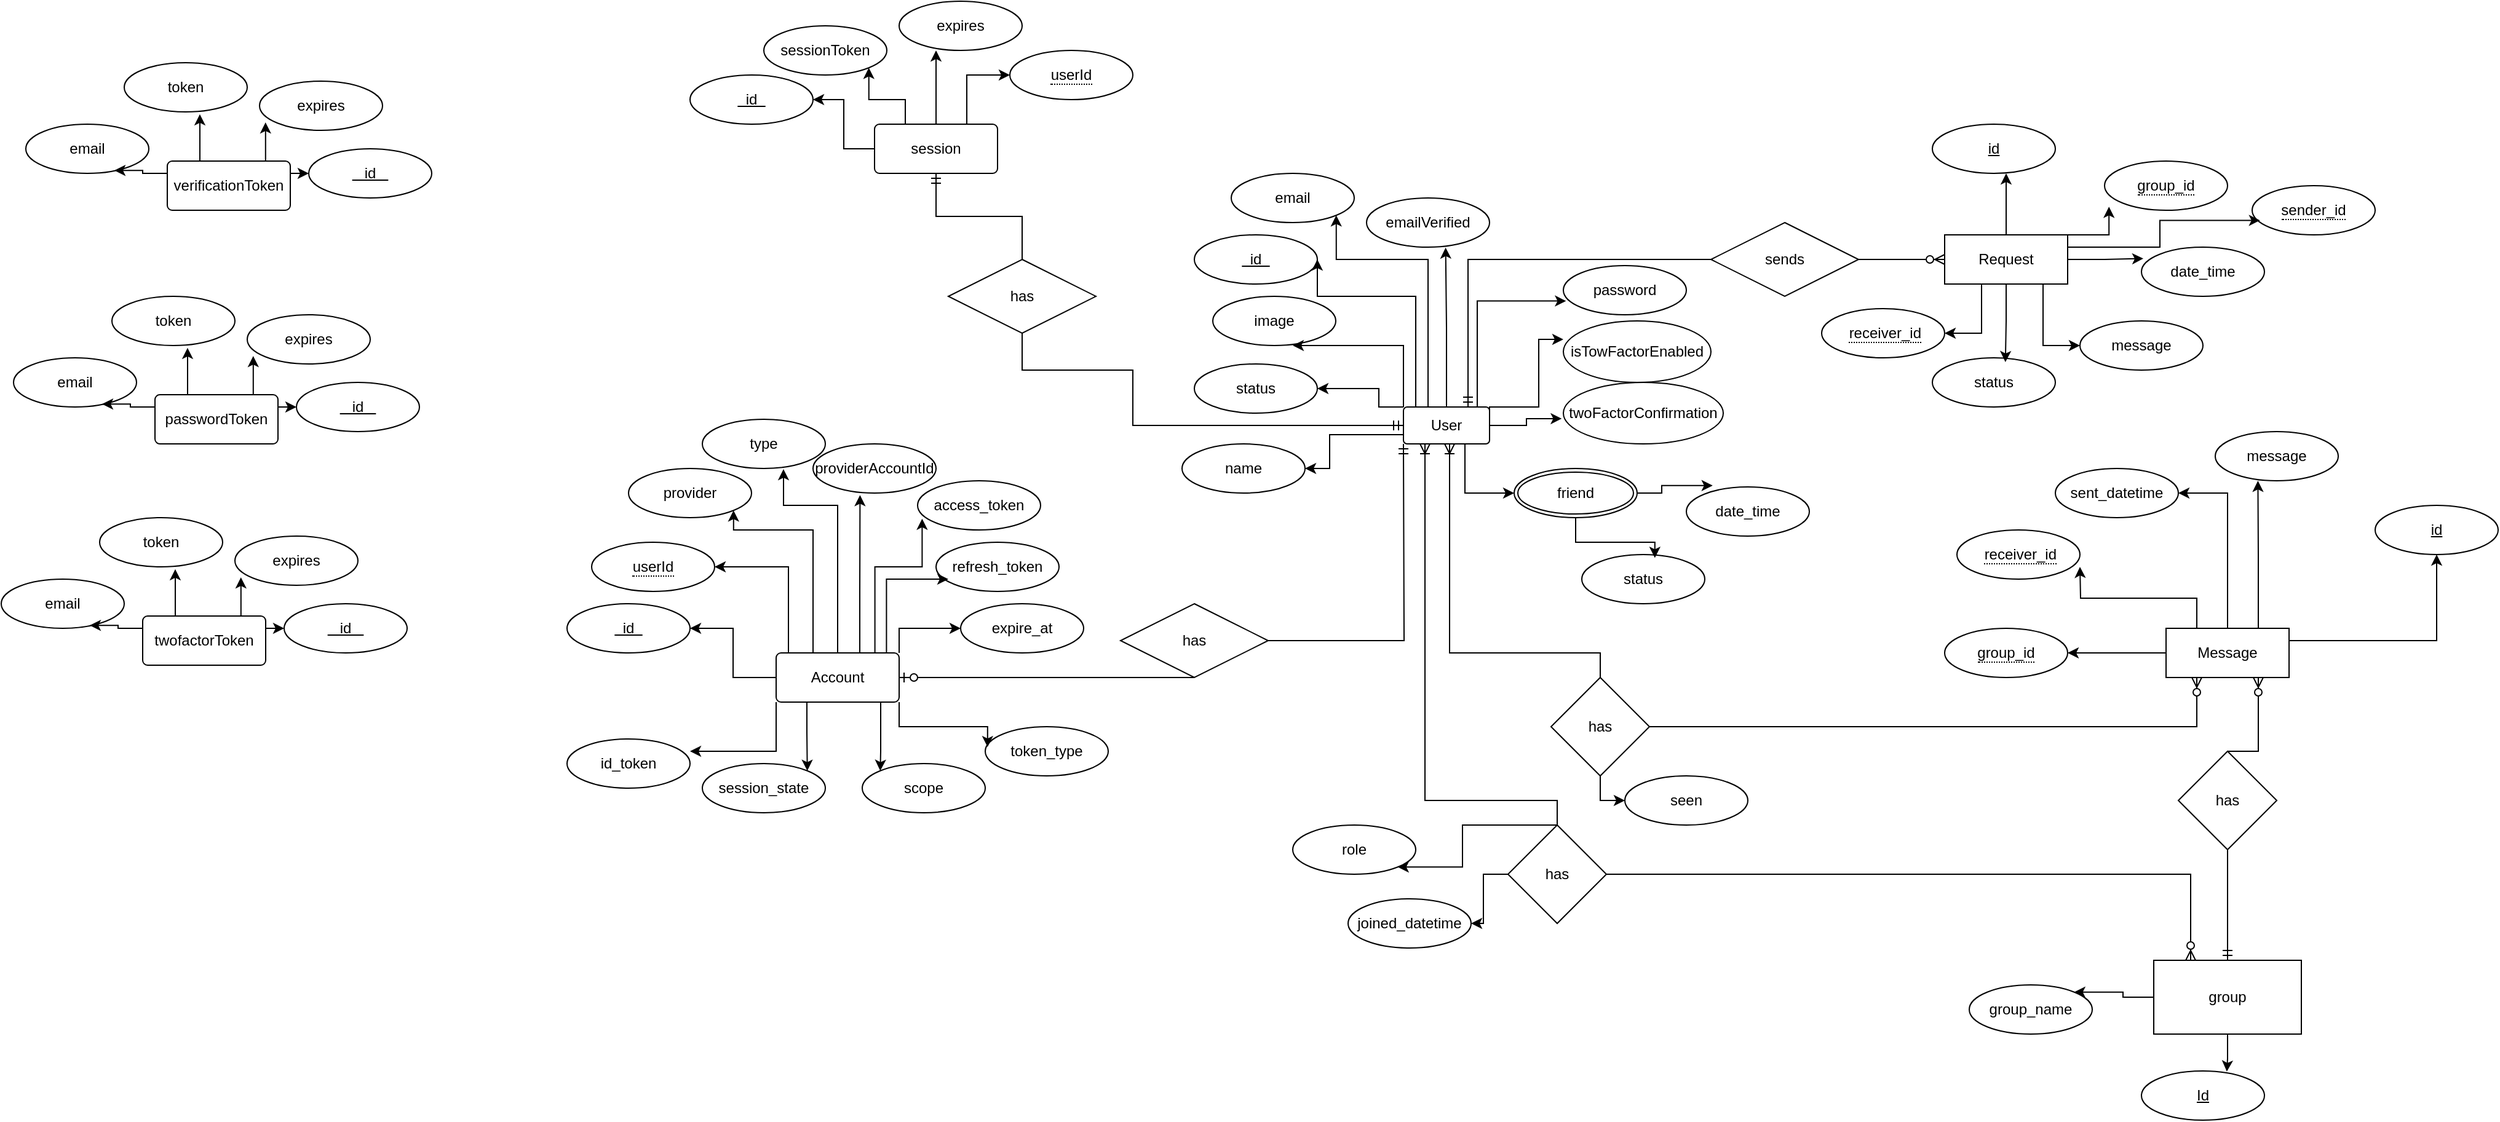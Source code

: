 <mxfile version="24.2.5" type="github">
  <diagram id="R2lEEEUBdFMjLlhIrx00" name="Page-1">
    <mxGraphModel dx="2440" dy="1751" grid="1" gridSize="10" guides="1" tooltips="1" connect="1" arrows="1" fold="1" page="1" pageScale="1" pageWidth="850" pageHeight="1100" math="0" shadow="0" extFonts="Permanent Marker^https://fonts.googleapis.com/css?family=Permanent+Marker">
      <root>
        <mxCell id="0" />
        <mxCell id="1" parent="0" />
        <mxCell id="AA0x2wm6orCLK1CSmLFN-94" value="" style="edgeStyle=orthogonalEdgeStyle;fontSize=12;html=1;endArrow=ERzeroToMany;endFill=1;rounded=0;exitX=1;exitY=0.5;exitDx=0;exitDy=0;entryX=0.25;entryY=1;entryDx=0;entryDy=0;" parent="1" source="AA0x2wm6orCLK1CSmLFN-93" target="AA0x2wm6orCLK1CSmLFN-92" edge="1">
          <mxGeometry relative="1" as="geometry">
            <mxPoint x="1120" y="-40" as="targetPoint" />
            <Array as="points">
              <mxPoint x="570" y="-110" />
              <mxPoint x="1015" y="-110" />
            </Array>
          </mxGeometry>
        </mxCell>
        <mxCell id="AA0x2wm6orCLK1CSmLFN-121" style="edgeStyle=orthogonalEdgeStyle;rounded=0;orthogonalLoop=1;jettySize=auto;html=1;exitX=1;exitY=0.25;exitDx=0;exitDy=0;entryX=0.5;entryY=1;entryDx=0;entryDy=0;" parent="1" source="AA0x2wm6orCLK1CSmLFN-92" target="AA0x2wm6orCLK1CSmLFN-119" edge="1">
          <mxGeometry relative="1" as="geometry">
            <Array as="points">
              <mxPoint x="1210" y="-180" />
            </Array>
            <mxPoint x="1210" y="-240" as="targetPoint" />
          </mxGeometry>
        </mxCell>
        <mxCell id="AA0x2wm6orCLK1CSmLFN-122" style="edgeStyle=orthogonalEdgeStyle;rounded=0;orthogonalLoop=1;jettySize=auto;html=1;entryX=1;entryY=0.5;entryDx=0;entryDy=0;" parent="1" source="AA0x2wm6orCLK1CSmLFN-92" edge="1">
          <mxGeometry relative="1" as="geometry">
            <mxPoint x="910" y="-170" as="targetPoint" />
          </mxGeometry>
        </mxCell>
        <mxCell id="AA0x2wm6orCLK1CSmLFN-123" style="edgeStyle=orthogonalEdgeStyle;rounded=0;orthogonalLoop=1;jettySize=auto;html=1;exitX=0.25;exitY=0;exitDx=0;exitDy=0;entryX=1;entryY=0.5;entryDx=0;entryDy=0;" parent="1" source="AA0x2wm6orCLK1CSmLFN-92" edge="1">
          <mxGeometry relative="1" as="geometry">
            <mxPoint x="920.0" y="-240" as="targetPoint" />
          </mxGeometry>
        </mxCell>
        <mxCell id="AA0x2wm6orCLK1CSmLFN-124" style="edgeStyle=orthogonalEdgeStyle;rounded=0;orthogonalLoop=1;jettySize=auto;html=1;exitX=0.5;exitY=0;exitDx=0;exitDy=0;entryX=1;entryY=0.5;entryDx=0;entryDy=0;" parent="1" source="AA0x2wm6orCLK1CSmLFN-92" target="AA0x2wm6orCLK1CSmLFN-117" edge="1">
          <mxGeometry relative="1" as="geometry" />
        </mxCell>
        <mxCell id="AA0x2wm6orCLK1CSmLFN-92" value="Message" style="whiteSpace=wrap;html=1;align=center;" parent="1" vertex="1">
          <mxGeometry x="990" y="-190" width="100" height="40" as="geometry" />
        </mxCell>
        <mxCell id="AA0x2wm6orCLK1CSmLFN-106" style="edgeStyle=orthogonalEdgeStyle;fontSize=12;html=1;endArrow=ERoneToMany;endFill=1;rounded=0;exitX=0.5;exitY=0;exitDx=0;exitDy=0;entryX=0.75;entryY=1;entryDx=0;entryDy=0;" parent="1" source="AA0x2wm6orCLK1CSmLFN-93" edge="1">
          <mxGeometry relative="1" as="geometry">
            <Array as="points">
              <mxPoint x="530" y="-170" />
              <mxPoint x="408" y="-170" />
            </Array>
            <mxPoint x="407.5" y="-340" as="targetPoint" />
            <mxPoint x="515" y="-150" as="sourcePoint" />
          </mxGeometry>
        </mxCell>
        <mxCell id="LP-Pebrs3FujqYD0VnWq-5" style="edgeStyle=orthogonalEdgeStyle;rounded=0;orthogonalLoop=1;jettySize=auto;html=1;entryX=0;entryY=0.5;entryDx=0;entryDy=0;" parent="1" source="AA0x2wm6orCLK1CSmLFN-93" target="LP-Pebrs3FujqYD0VnWq-4" edge="1">
          <mxGeometry relative="1" as="geometry" />
        </mxCell>
        <mxCell id="AA0x2wm6orCLK1CSmLFN-93" value="has" style="rhombus;whiteSpace=wrap;html=1;" parent="1" vertex="1">
          <mxGeometry x="490" y="-150" width="80" height="80" as="geometry" />
        </mxCell>
        <mxCell id="AA0x2wm6orCLK1CSmLFN-97" value="has" style="rhombus;whiteSpace=wrap;html=1;" parent="1" vertex="1">
          <mxGeometry x="1000" y="-90" width="80" height="80" as="geometry" />
        </mxCell>
        <mxCell id="AA0x2wm6orCLK1CSmLFN-146" style="edgeStyle=orthogonalEdgeStyle;rounded=0;orthogonalLoop=1;jettySize=auto;html=1;entryX=1;entryY=0;entryDx=0;entryDy=0;" parent="1" source="AA0x2wm6orCLK1CSmLFN-99" target="AA0x2wm6orCLK1CSmLFN-143" edge="1">
          <mxGeometry relative="1" as="geometry" />
        </mxCell>
        <mxCell id="AA0x2wm6orCLK1CSmLFN-99" value="group" style="whiteSpace=wrap;html=1;" parent="1" vertex="1">
          <mxGeometry x="980" y="80" width="120" height="60" as="geometry" />
        </mxCell>
        <mxCell id="AA0x2wm6orCLK1CSmLFN-117" value="sent_datetime" style="ellipse;whiteSpace=wrap;html=1;align=center;" parent="1" vertex="1">
          <mxGeometry x="900" y="-320" width="100" height="40" as="geometry" />
        </mxCell>
        <mxCell id="AA0x2wm6orCLK1CSmLFN-118" value="message" style="ellipse;whiteSpace=wrap;html=1;align=center;" parent="1" vertex="1">
          <mxGeometry x="1030" y="-350" width="100" height="40" as="geometry" />
        </mxCell>
        <mxCell id="AA0x2wm6orCLK1CSmLFN-119" value="id" style="ellipse;whiteSpace=wrap;html=1;align=center;fontStyle=4;" parent="1" vertex="1">
          <mxGeometry x="1160" y="-290" width="100" height="40" as="geometry" />
        </mxCell>
        <mxCell id="AA0x2wm6orCLK1CSmLFN-125" style="edgeStyle=orthogonalEdgeStyle;rounded=0;orthogonalLoop=1;jettySize=auto;html=1;exitX=0.75;exitY=0;exitDx=0;exitDy=0;entryX=0.347;entryY=1;entryDx=0;entryDy=0;entryPerimeter=0;" parent="1" source="AA0x2wm6orCLK1CSmLFN-92" target="AA0x2wm6orCLK1CSmLFN-118" edge="1">
          <mxGeometry relative="1" as="geometry" />
        </mxCell>
        <mxCell id="AA0x2wm6orCLK1CSmLFN-143" value="group_name" style="ellipse;whiteSpace=wrap;html=1;align=center;" parent="1" vertex="1">
          <mxGeometry x="830" y="100" width="100" height="40" as="geometry" />
        </mxCell>
        <mxCell id="AA0x2wm6orCLK1CSmLFN-144" value="Id" style="ellipse;whiteSpace=wrap;html=1;align=center;fontStyle=4;" parent="1" vertex="1">
          <mxGeometry x="970" y="170" width="100" height="40" as="geometry" />
        </mxCell>
        <mxCell id="AA0x2wm6orCLK1CSmLFN-145" style="edgeStyle=orthogonalEdgeStyle;rounded=0;orthogonalLoop=1;jettySize=auto;html=1;entryX=0.694;entryY=0.011;entryDx=0;entryDy=0;entryPerimeter=0;" parent="1" source="AA0x2wm6orCLK1CSmLFN-99" target="AA0x2wm6orCLK1CSmLFN-144" edge="1">
          <mxGeometry relative="1" as="geometry" />
        </mxCell>
        <mxCell id="Olvo123opY4gGVHHoOmb-1" style="edgeStyle=orthogonalEdgeStyle;rounded=0;orthogonalLoop=1;jettySize=auto;html=1;exitX=1;exitY=0.25;exitDx=0;exitDy=0;entryX=0;entryY=0.5;entryDx=0;entryDy=0;" parent="1" source="Olvo123opY4gGVHHoOmb-2" target="Olvo123opY4gGVHHoOmb-6" edge="1">
          <mxGeometry relative="1" as="geometry" />
        </mxCell>
        <mxCell id="Olvo123opY4gGVHHoOmb-2" value="verificationToken" style="rounded=1;arcSize=10;whiteSpace=wrap;html=1;align=center;" parent="1" vertex="1">
          <mxGeometry x="-635" y="-570" width="100" height="40" as="geometry" />
        </mxCell>
        <mxCell id="Olvo123opY4gGVHHoOmb-3" value="email" style="ellipse;whiteSpace=wrap;html=1;align=center;" parent="1" vertex="1">
          <mxGeometry x="-750" y="-600" width="100" height="40" as="geometry" />
        </mxCell>
        <mxCell id="Olvo123opY4gGVHHoOmb-4" value="token" style="ellipse;whiteSpace=wrap;html=1;align=center;" parent="1" vertex="1">
          <mxGeometry x="-670" y="-650" width="100" height="40" as="geometry" />
        </mxCell>
        <mxCell id="Olvo123opY4gGVHHoOmb-5" value="expires" style="ellipse;whiteSpace=wrap;html=1;align=center;" parent="1" vertex="1">
          <mxGeometry x="-560" y="-635" width="100" height="40" as="geometry" />
        </mxCell>
        <mxCell id="Olvo123opY4gGVHHoOmb-6" value="&amp;nbsp; &amp;nbsp;id&amp;nbsp; &amp;nbsp;" style="ellipse;whiteSpace=wrap;html=1;align=center;fontStyle=4;" parent="1" vertex="1">
          <mxGeometry x="-520" y="-580" width="100" height="40" as="geometry" />
        </mxCell>
        <mxCell id="Olvo123opY4gGVHHoOmb-7" style="edgeStyle=orthogonalEdgeStyle;rounded=0;orthogonalLoop=1;jettySize=auto;html=1;exitX=0;exitY=0.25;exitDx=0;exitDy=0;entryX=0.72;entryY=0.94;entryDx=0;entryDy=0;entryPerimeter=0;" parent="1" source="Olvo123opY4gGVHHoOmb-2" target="Olvo123opY4gGVHHoOmb-3" edge="1">
          <mxGeometry relative="1" as="geometry" />
        </mxCell>
        <mxCell id="Olvo123opY4gGVHHoOmb-8" style="edgeStyle=orthogonalEdgeStyle;rounded=0;orthogonalLoop=1;jettySize=auto;html=1;exitX=0.25;exitY=0;exitDx=0;exitDy=0;entryX=0.615;entryY=1.048;entryDx=0;entryDy=0;entryPerimeter=0;" parent="1" source="Olvo123opY4gGVHHoOmb-2" target="Olvo123opY4gGVHHoOmb-4" edge="1">
          <mxGeometry relative="1" as="geometry" />
        </mxCell>
        <mxCell id="Olvo123opY4gGVHHoOmb-9" style="edgeStyle=orthogonalEdgeStyle;rounded=0;orthogonalLoop=1;jettySize=auto;html=1;exitX=0.75;exitY=0;exitDx=0;exitDy=0;entryX=0.049;entryY=0.839;entryDx=0;entryDy=0;entryPerimeter=0;" parent="1" source="Olvo123opY4gGVHHoOmb-2" target="Olvo123opY4gGVHHoOmb-5" edge="1">
          <mxGeometry relative="1" as="geometry" />
        </mxCell>
        <mxCell id="Olvo123opY4gGVHHoOmb-10" style="edgeStyle=orthogonalEdgeStyle;rounded=0;orthogonalLoop=1;jettySize=auto;html=1;exitX=1;exitY=0.25;exitDx=0;exitDy=0;entryX=0;entryY=0.5;entryDx=0;entryDy=0;" parent="1" source="Olvo123opY4gGVHHoOmb-11" target="Olvo123opY4gGVHHoOmb-15" edge="1">
          <mxGeometry relative="1" as="geometry" />
        </mxCell>
        <mxCell id="Olvo123opY4gGVHHoOmb-11" value="passwordToken" style="rounded=1;arcSize=10;whiteSpace=wrap;html=1;align=center;" parent="1" vertex="1">
          <mxGeometry x="-645" y="-380" width="100" height="40" as="geometry" />
        </mxCell>
        <mxCell id="Olvo123opY4gGVHHoOmb-12" value="email" style="ellipse;whiteSpace=wrap;html=1;align=center;" parent="1" vertex="1">
          <mxGeometry x="-760" y="-410" width="100" height="40" as="geometry" />
        </mxCell>
        <mxCell id="Olvo123opY4gGVHHoOmb-13" value="token" style="ellipse;whiteSpace=wrap;html=1;align=center;" parent="1" vertex="1">
          <mxGeometry x="-680" y="-460" width="100" height="40" as="geometry" />
        </mxCell>
        <mxCell id="Olvo123opY4gGVHHoOmb-14" value="expires" style="ellipse;whiteSpace=wrap;html=1;align=center;" parent="1" vertex="1">
          <mxGeometry x="-570" y="-445" width="100" height="40" as="geometry" />
        </mxCell>
        <mxCell id="Olvo123opY4gGVHHoOmb-15" value="&amp;nbsp; &amp;nbsp;id&amp;nbsp; &amp;nbsp;" style="ellipse;whiteSpace=wrap;html=1;align=center;fontStyle=4;" parent="1" vertex="1">
          <mxGeometry x="-530" y="-390" width="100" height="40" as="geometry" />
        </mxCell>
        <mxCell id="Olvo123opY4gGVHHoOmb-16" style="edgeStyle=orthogonalEdgeStyle;rounded=0;orthogonalLoop=1;jettySize=auto;html=1;exitX=0;exitY=0.25;exitDx=0;exitDy=0;entryX=0.72;entryY=0.94;entryDx=0;entryDy=0;entryPerimeter=0;" parent="1" source="Olvo123opY4gGVHHoOmb-11" target="Olvo123opY4gGVHHoOmb-12" edge="1">
          <mxGeometry relative="1" as="geometry" />
        </mxCell>
        <mxCell id="Olvo123opY4gGVHHoOmb-17" style="edgeStyle=orthogonalEdgeStyle;rounded=0;orthogonalLoop=1;jettySize=auto;html=1;exitX=0.25;exitY=0;exitDx=0;exitDy=0;entryX=0.615;entryY=1.048;entryDx=0;entryDy=0;entryPerimeter=0;" parent="1" source="Olvo123opY4gGVHHoOmb-11" target="Olvo123opY4gGVHHoOmb-13" edge="1">
          <mxGeometry relative="1" as="geometry" />
        </mxCell>
        <mxCell id="Olvo123opY4gGVHHoOmb-18" style="edgeStyle=orthogonalEdgeStyle;rounded=0;orthogonalLoop=1;jettySize=auto;html=1;exitX=0.75;exitY=0;exitDx=0;exitDy=0;entryX=0.049;entryY=0.839;entryDx=0;entryDy=0;entryPerimeter=0;" parent="1" source="Olvo123opY4gGVHHoOmb-11" target="Olvo123opY4gGVHHoOmb-14" edge="1">
          <mxGeometry relative="1" as="geometry" />
        </mxCell>
        <mxCell id="Olvo123opY4gGVHHoOmb-19" style="edgeStyle=orthogonalEdgeStyle;rounded=0;orthogonalLoop=1;jettySize=auto;html=1;exitX=1;exitY=0.25;exitDx=0;exitDy=0;entryX=0;entryY=0.5;entryDx=0;entryDy=0;" parent="1" source="Olvo123opY4gGVHHoOmb-20" target="Olvo123opY4gGVHHoOmb-24" edge="1">
          <mxGeometry relative="1" as="geometry" />
        </mxCell>
        <mxCell id="Olvo123opY4gGVHHoOmb-20" value="twofactorToken" style="rounded=1;arcSize=10;whiteSpace=wrap;html=1;align=center;" parent="1" vertex="1">
          <mxGeometry x="-655" y="-200" width="100" height="40" as="geometry" />
        </mxCell>
        <mxCell id="Olvo123opY4gGVHHoOmb-21" value="email" style="ellipse;whiteSpace=wrap;html=1;align=center;" parent="1" vertex="1">
          <mxGeometry x="-770" y="-230" width="100" height="40" as="geometry" />
        </mxCell>
        <mxCell id="Olvo123opY4gGVHHoOmb-22" value="token" style="ellipse;whiteSpace=wrap;html=1;align=center;" parent="1" vertex="1">
          <mxGeometry x="-690" y="-280" width="100" height="40" as="geometry" />
        </mxCell>
        <mxCell id="Olvo123opY4gGVHHoOmb-23" value="expires" style="ellipse;whiteSpace=wrap;html=1;align=center;" parent="1" vertex="1">
          <mxGeometry x="-580" y="-265" width="100" height="40" as="geometry" />
        </mxCell>
        <mxCell id="Olvo123opY4gGVHHoOmb-24" value="&amp;nbsp; &amp;nbsp;id&amp;nbsp; &amp;nbsp;" style="ellipse;whiteSpace=wrap;html=1;align=center;fontStyle=4;" parent="1" vertex="1">
          <mxGeometry x="-540" y="-210" width="100" height="40" as="geometry" />
        </mxCell>
        <mxCell id="Olvo123opY4gGVHHoOmb-25" style="edgeStyle=orthogonalEdgeStyle;rounded=0;orthogonalLoop=1;jettySize=auto;html=1;exitX=0;exitY=0.25;exitDx=0;exitDy=0;entryX=0.72;entryY=0.94;entryDx=0;entryDy=0;entryPerimeter=0;" parent="1" source="Olvo123opY4gGVHHoOmb-20" target="Olvo123opY4gGVHHoOmb-21" edge="1">
          <mxGeometry relative="1" as="geometry" />
        </mxCell>
        <mxCell id="Olvo123opY4gGVHHoOmb-26" style="edgeStyle=orthogonalEdgeStyle;rounded=0;orthogonalLoop=1;jettySize=auto;html=1;exitX=0.25;exitY=0;exitDx=0;exitDy=0;entryX=0.615;entryY=1.048;entryDx=0;entryDy=0;entryPerimeter=0;" parent="1" source="Olvo123opY4gGVHHoOmb-20" target="Olvo123opY4gGVHHoOmb-22" edge="1">
          <mxGeometry relative="1" as="geometry" />
        </mxCell>
        <mxCell id="Olvo123opY4gGVHHoOmb-27" style="edgeStyle=orthogonalEdgeStyle;rounded=0;orthogonalLoop=1;jettySize=auto;html=1;exitX=0.75;exitY=0;exitDx=0;exitDy=0;entryX=0.049;entryY=0.839;entryDx=0;entryDy=0;entryPerimeter=0;" parent="1" source="Olvo123opY4gGVHHoOmb-20" target="Olvo123opY4gGVHHoOmb-23" edge="1">
          <mxGeometry relative="1" as="geometry" />
        </mxCell>
        <mxCell id="Olvo123opY4gGVHHoOmb-28" value="&amp;nbsp; id&amp;nbsp;&amp;nbsp;" style="ellipse;whiteSpace=wrap;html=1;align=center;fontStyle=4;" parent="1" vertex="1">
          <mxGeometry x="200" y="-510" width="100" height="40" as="geometry" />
        </mxCell>
        <mxCell id="Olvo123opY4gGVHHoOmb-29" style="edgeStyle=orthogonalEdgeStyle;rounded=0;orthogonalLoop=1;jettySize=auto;html=1;exitX=1;exitY=0.25;exitDx=0;exitDy=0;" parent="1" source="Olvo123opY4gGVHHoOmb-34" edge="1">
          <mxGeometry relative="1" as="geometry">
            <mxPoint x="500" y="-425" as="targetPoint" />
            <Array as="points">
              <mxPoint x="480" y="-370" />
              <mxPoint x="480" y="-425" />
            </Array>
          </mxGeometry>
        </mxCell>
        <mxCell id="Olvo123opY4gGVHHoOmb-32" style="edgeStyle=orthogonalEdgeStyle;rounded=0;orthogonalLoop=1;jettySize=auto;html=1;entryX=1;entryY=0.5;entryDx=0;entryDy=0;" parent="1" source="Olvo123opY4gGVHHoOmb-34" target="Olvo123opY4gGVHHoOmb-28" edge="1">
          <mxGeometry relative="1" as="geometry">
            <Array as="points">
              <mxPoint x="380" y="-460" />
              <mxPoint x="300" y="-460" />
            </Array>
          </mxGeometry>
        </mxCell>
        <mxCell id="Olvo123opY4gGVHHoOmb-33" style="edgeStyle=orthogonalEdgeStyle;rounded=0;orthogonalLoop=1;jettySize=auto;html=1;entryX=1;entryY=1;entryDx=0;entryDy=0;" parent="1" source="Olvo123opY4gGVHHoOmb-34" target="Olvo123opY4gGVHHoOmb-35" edge="1">
          <mxGeometry relative="1" as="geometry">
            <Array as="points">
              <mxPoint x="390" y="-490" />
              <mxPoint x="315" y="-490" />
            </Array>
          </mxGeometry>
        </mxCell>
        <mxCell id="1KjGdKaNF5APLbHDqKRh-58" style="edgeStyle=orthogonalEdgeStyle;rounded=0;orthogonalLoop=1;jettySize=auto;html=1;entryX=0;entryY=0.5;entryDx=0;entryDy=0;" parent="1" source="Olvo123opY4gGVHHoOmb-34" target="1KjGdKaNF5APLbHDqKRh-55" edge="1">
          <mxGeometry relative="1" as="geometry">
            <Array as="points">
              <mxPoint x="420" y="-300" />
            </Array>
          </mxGeometry>
        </mxCell>
        <mxCell id="1KjGdKaNF5APLbHDqKRh-64" style="edgeStyle=orthogonalEdgeStyle;rounded=0;orthogonalLoop=1;jettySize=auto;html=1;entryX=1;entryY=0.5;entryDx=0;entryDy=0;" parent="1" source="Olvo123opY4gGVHHoOmb-34" target="1KjGdKaNF5APLbHDqKRh-63" edge="1">
          <mxGeometry relative="1" as="geometry">
            <Array as="points">
              <mxPoint x="350" y="-370" />
              <mxPoint x="350" y="-385" />
            </Array>
          </mxGeometry>
        </mxCell>
        <mxCell id="Olvo123opY4gGVHHoOmb-34" value="User" style="rounded=1;arcSize=10;whiteSpace=wrap;html=1;align=center;" parent="1" vertex="1">
          <mxGeometry x="370" y="-370" width="70" height="30" as="geometry" />
        </mxCell>
        <mxCell id="Olvo123opY4gGVHHoOmb-35" value="email" style="ellipse;whiteSpace=wrap;html=1;align=center;" parent="1" vertex="1">
          <mxGeometry x="230" y="-560" width="100" height="40" as="geometry" />
        </mxCell>
        <mxCell id="Olvo123opY4gGVHHoOmb-36" value="emailVerified" style="ellipse;whiteSpace=wrap;html=1;align=center;" parent="1" vertex="1">
          <mxGeometry x="340" y="-540" width="100" height="40" as="geometry" />
        </mxCell>
        <mxCell id="Olvo123opY4gGVHHoOmb-37" value="password" style="ellipse;whiteSpace=wrap;html=1;align=center;" parent="1" vertex="1">
          <mxGeometry x="500" y="-485" width="100" height="40" as="geometry" />
        </mxCell>
        <mxCell id="Olvo123opY4gGVHHoOmb-39" value="image" style="ellipse;whiteSpace=wrap;html=1;align=center;" parent="1" vertex="1">
          <mxGeometry x="215" y="-460" width="100" height="40" as="geometry" />
        </mxCell>
        <mxCell id="Olvo123opY4gGVHHoOmb-40" value="isTowFactorEnabled" style="ellipse;whiteSpace=wrap;html=1;align=center;" parent="1" vertex="1">
          <mxGeometry x="500" y="-440" width="120" height="50" as="geometry" />
        </mxCell>
        <mxCell id="Olvo123opY4gGVHHoOmb-41" value="twoFactorConfirmation" style="ellipse;whiteSpace=wrap;html=1;align=center;" parent="1" vertex="1">
          <mxGeometry x="500" y="-390" width="130" height="50" as="geometry" />
        </mxCell>
        <mxCell id="Olvo123opY4gGVHHoOmb-42" style="edgeStyle=orthogonalEdgeStyle;rounded=0;orthogonalLoop=1;jettySize=auto;html=1;entryX=-0.01;entryY=0.589;entryDx=0;entryDy=0;entryPerimeter=0;" parent="1" source="Olvo123opY4gGVHHoOmb-34" target="Olvo123opY4gGVHHoOmb-41" edge="1">
          <mxGeometry relative="1" as="geometry" />
        </mxCell>
        <mxCell id="Olvo123opY4gGVHHoOmb-43" style="edgeStyle=orthogonalEdgeStyle;rounded=0;orthogonalLoop=1;jettySize=auto;html=1;" parent="1" source="Olvo123opY4gGVHHoOmb-49" target="Olvo123opY4gGVHHoOmb-50" edge="1">
          <mxGeometry relative="1" as="geometry" />
        </mxCell>
        <mxCell id="Olvo123opY4gGVHHoOmb-44" style="edgeStyle=orthogonalEdgeStyle;rounded=0;orthogonalLoop=1;jettySize=auto;html=1;exitX=0.25;exitY=0;exitDx=0;exitDy=0;entryX=1;entryY=0.5;entryDx=0;entryDy=0;" parent="1" source="Olvo123opY4gGVHHoOmb-49" target="Olvo123opY4gGVHHoOmb-51" edge="1">
          <mxGeometry relative="1" as="geometry">
            <Array as="points">
              <mxPoint x="-130" y="-170" />
              <mxPoint x="-130" y="-240" />
            </Array>
          </mxGeometry>
        </mxCell>
        <mxCell id="Olvo123opY4gGVHHoOmb-45" style="edgeStyle=orthogonalEdgeStyle;rounded=0;orthogonalLoop=1;jettySize=auto;html=1;exitX=0.5;exitY=0;exitDx=0;exitDy=0;entryX=0.66;entryY=1.014;entryDx=0;entryDy=0;entryPerimeter=0;" parent="1" source="Olvo123opY4gGVHHoOmb-49" target="Olvo123opY4gGVHHoOmb-53" edge="1">
          <mxGeometry relative="1" as="geometry">
            <Array as="points">
              <mxPoint x="-90" y="-290" />
              <mxPoint x="-134" y="-290" />
            </Array>
          </mxGeometry>
        </mxCell>
        <mxCell id="Olvo123opY4gGVHHoOmb-46" style="edgeStyle=orthogonalEdgeStyle;rounded=0;orthogonalLoop=1;jettySize=auto;html=1;exitX=0.25;exitY=1;exitDx=0;exitDy=0;entryX=1;entryY=0;entryDx=0;entryDy=0;" parent="1" source="Olvo123opY4gGVHHoOmb-49" target="Olvo123opY4gGVHHoOmb-61" edge="1">
          <mxGeometry relative="1" as="geometry" />
        </mxCell>
        <mxCell id="Olvo123opY4gGVHHoOmb-47" style="edgeStyle=orthogonalEdgeStyle;rounded=0;orthogonalLoop=1;jettySize=auto;html=1;exitX=1;exitY=0;exitDx=0;exitDy=0;entryX=0;entryY=0.5;entryDx=0;entryDy=0;" parent="1" source="Olvo123opY4gGVHHoOmb-49" target="Olvo123opY4gGVHHoOmb-54" edge="1">
          <mxGeometry relative="1" as="geometry" />
        </mxCell>
        <mxCell id="Olvo123opY4gGVHHoOmb-48" style="edgeStyle=orthogonalEdgeStyle;rounded=0;orthogonalLoop=1;jettySize=auto;html=1;entryX=0;entryY=0;entryDx=0;entryDy=0;" parent="1" source="Olvo123opY4gGVHHoOmb-49" target="Olvo123opY4gGVHHoOmb-58" edge="1">
          <mxGeometry relative="1" as="geometry">
            <Array as="points">
              <mxPoint x="-55" y="-90" />
              <mxPoint x="-55" y="-90" />
            </Array>
          </mxGeometry>
        </mxCell>
        <mxCell id="Olvo123opY4gGVHHoOmb-49" value="Account" style="rounded=1;arcSize=10;whiteSpace=wrap;html=1;align=center;" parent="1" vertex="1">
          <mxGeometry x="-140" y="-170" width="100" height="40" as="geometry" />
        </mxCell>
        <mxCell id="Olvo123opY4gGVHHoOmb-50" value="&amp;nbsp; id&amp;nbsp;&amp;nbsp;" style="ellipse;whiteSpace=wrap;html=1;align=center;fontStyle=4;" parent="1" vertex="1">
          <mxGeometry x="-310" y="-210" width="100" height="40" as="geometry" />
        </mxCell>
        <mxCell id="Olvo123opY4gGVHHoOmb-51" value="&lt;span style=&quot;border-bottom: 1px dotted&quot;&gt;userId&lt;/span&gt;" style="ellipse;whiteSpace=wrap;html=1;align=center;" parent="1" vertex="1">
          <mxGeometry x="-290" y="-260" width="100" height="40" as="geometry" />
        </mxCell>
        <mxCell id="Olvo123opY4gGVHHoOmb-52" value="provider" style="ellipse;whiteSpace=wrap;html=1;align=center;" parent="1" vertex="1">
          <mxGeometry x="-260" y="-320" width="100" height="40" as="geometry" />
        </mxCell>
        <mxCell id="Olvo123opY4gGVHHoOmb-53" value="type" style="ellipse;whiteSpace=wrap;html=1;align=center;" parent="1" vertex="1">
          <mxGeometry x="-200" y="-360" width="100" height="40" as="geometry" />
        </mxCell>
        <mxCell id="Olvo123opY4gGVHHoOmb-54" value="expire_at" style="ellipse;whiteSpace=wrap;html=1;align=center;" parent="1" vertex="1">
          <mxGeometry x="10" y="-210" width="100" height="40" as="geometry" />
        </mxCell>
        <mxCell id="Olvo123opY4gGVHHoOmb-55" value="token_type" style="ellipse;whiteSpace=wrap;html=1;align=center;" parent="1" vertex="1">
          <mxGeometry x="30" y="-110" width="100" height="40" as="geometry" />
        </mxCell>
        <mxCell id="Olvo123opY4gGVHHoOmb-56" value="access_token" style="ellipse;whiteSpace=wrap;html=1;align=center;" parent="1" vertex="1">
          <mxGeometry x="-25" y="-310" width="100" height="40" as="geometry" />
        </mxCell>
        <mxCell id="Olvo123opY4gGVHHoOmb-57" value="providerAccountId" style="ellipse;whiteSpace=wrap;html=1;align=center;" parent="1" vertex="1">
          <mxGeometry x="-110" y="-340" width="100" height="40" as="geometry" />
        </mxCell>
        <mxCell id="Olvo123opY4gGVHHoOmb-58" value="scope" style="ellipse;whiteSpace=wrap;html=1;align=center;" parent="1" vertex="1">
          <mxGeometry x="-70" y="-80" width="100" height="40" as="geometry" />
        </mxCell>
        <mxCell id="Olvo123opY4gGVHHoOmb-59" value="refresh_token" style="ellipse;whiteSpace=wrap;html=1;align=center;" parent="1" vertex="1">
          <mxGeometry x="-10" y="-260" width="100" height="40" as="geometry" />
        </mxCell>
        <mxCell id="Olvo123opY4gGVHHoOmb-60" value="id_token" style="ellipse;whiteSpace=wrap;html=1;align=center;" parent="1" vertex="1">
          <mxGeometry x="-310" y="-100" width="100" height="40" as="geometry" />
        </mxCell>
        <mxCell id="Olvo123opY4gGVHHoOmb-61" value="session_state" style="ellipse;whiteSpace=wrap;html=1;align=center;" parent="1" vertex="1">
          <mxGeometry x="-200" y="-80" width="100" height="40" as="geometry" />
        </mxCell>
        <mxCell id="Olvo123opY4gGVHHoOmb-62" style="edgeStyle=orthogonalEdgeStyle;rounded=0;orthogonalLoop=1;jettySize=auto;html=1;exitX=0.75;exitY=0;exitDx=0;exitDy=0;entryX=1;entryY=1;entryDx=0;entryDy=0;" parent="1" source="Olvo123opY4gGVHHoOmb-49" target="Olvo123opY4gGVHHoOmb-52" edge="1">
          <mxGeometry relative="1" as="geometry">
            <Array as="points">
              <mxPoint x="-110" y="-170" />
              <mxPoint x="-110" y="-270" />
              <mxPoint x="-175" y="-270" />
            </Array>
          </mxGeometry>
        </mxCell>
        <mxCell id="Olvo123opY4gGVHHoOmb-63" style="edgeStyle=orthogonalEdgeStyle;rounded=0;orthogonalLoop=1;jettySize=auto;html=1;entryX=0.037;entryY=0.771;entryDx=0;entryDy=0;entryPerimeter=0;exitX=0.803;exitY=-0.005;exitDx=0;exitDy=0;exitPerimeter=0;" parent="1" source="Olvo123opY4gGVHHoOmb-49" target="Olvo123opY4gGVHHoOmb-56" edge="1">
          <mxGeometry relative="1" as="geometry">
            <Array as="points">
              <mxPoint x="-60" y="-240" />
              <mxPoint x="-21" y="-240" />
            </Array>
            <mxPoint x="-50" y="-170" as="sourcePoint" />
          </mxGeometry>
        </mxCell>
        <mxCell id="Olvo123opY4gGVHHoOmb-64" style="edgeStyle=orthogonalEdgeStyle;rounded=0;orthogonalLoop=1;jettySize=auto;html=1;exitX=1;exitY=1;exitDx=0;exitDy=0;entryX=0.019;entryY=0.414;entryDx=0;entryDy=0;entryPerimeter=0;" parent="1" source="Olvo123opY4gGVHHoOmb-49" target="Olvo123opY4gGVHHoOmb-55" edge="1">
          <mxGeometry relative="1" as="geometry">
            <Array as="points">
              <mxPoint x="-40" y="-110" />
              <mxPoint x="32" y="-110" />
            </Array>
          </mxGeometry>
        </mxCell>
        <mxCell id="Olvo123opY4gGVHHoOmb-65" style="edgeStyle=orthogonalEdgeStyle;rounded=0;orthogonalLoop=1;jettySize=auto;html=1;exitX=0;exitY=1;exitDx=0;exitDy=0;entryX=1;entryY=0.25;entryDx=0;entryDy=0;entryPerimeter=0;" parent="1" source="Olvo123opY4gGVHHoOmb-49" target="Olvo123opY4gGVHHoOmb-60" edge="1">
          <mxGeometry relative="1" as="geometry" />
        </mxCell>
        <mxCell id="Olvo123opY4gGVHHoOmb-66" style="edgeStyle=orthogonalEdgeStyle;rounded=0;orthogonalLoop=1;jettySize=auto;html=1;exitX=0;exitY=0.5;exitDx=0;exitDy=0;entryX=1;entryY=0.5;entryDx=0;entryDy=0;" parent="1" source="Olvo123opY4gGVHHoOmb-69" target="Olvo123opY4gGVHHoOmb-72" edge="1">
          <mxGeometry relative="1" as="geometry" />
        </mxCell>
        <mxCell id="Olvo123opY4gGVHHoOmb-67" style="edgeStyle=orthogonalEdgeStyle;rounded=0;orthogonalLoop=1;jettySize=auto;html=1;exitX=0.25;exitY=0;exitDx=0;exitDy=0;entryX=1;entryY=1;entryDx=0;entryDy=0;" parent="1" source="Olvo123opY4gGVHHoOmb-69" target="Olvo123opY4gGVHHoOmb-70" edge="1">
          <mxGeometry relative="1" as="geometry" />
        </mxCell>
        <mxCell id="Olvo123opY4gGVHHoOmb-68" style="edgeStyle=orthogonalEdgeStyle;rounded=0;orthogonalLoop=1;jettySize=auto;html=1;exitX=0.75;exitY=0;exitDx=0;exitDy=0;entryX=0;entryY=0.5;entryDx=0;entryDy=0;" parent="1" source="Olvo123opY4gGVHHoOmb-69" target="Olvo123opY4gGVHHoOmb-73" edge="1">
          <mxGeometry relative="1" as="geometry" />
        </mxCell>
        <mxCell id="Olvo123opY4gGVHHoOmb-69" value="session" style="rounded=1;arcSize=10;whiteSpace=wrap;html=1;align=center;" parent="1" vertex="1">
          <mxGeometry x="-60" y="-600" width="100" height="40" as="geometry" />
        </mxCell>
        <mxCell id="Olvo123opY4gGVHHoOmb-70" value="sessionToken" style="ellipse;whiteSpace=wrap;html=1;align=center;" parent="1" vertex="1">
          <mxGeometry x="-150" y="-680" width="100" height="40" as="geometry" />
        </mxCell>
        <mxCell id="Olvo123opY4gGVHHoOmb-71" value="expires" style="ellipse;whiteSpace=wrap;html=1;align=center;" parent="1" vertex="1">
          <mxGeometry x="-40" y="-700" width="100" height="40" as="geometry" />
        </mxCell>
        <mxCell id="Olvo123opY4gGVHHoOmb-72" value="&amp;nbsp; id&amp;nbsp;&amp;nbsp;" style="ellipse;whiteSpace=wrap;html=1;align=center;fontStyle=4;" parent="1" vertex="1">
          <mxGeometry x="-210" y="-640" width="100" height="40" as="geometry" />
        </mxCell>
        <mxCell id="Olvo123opY4gGVHHoOmb-73" value="&lt;span style=&quot;border-bottom: 1px dotted&quot;&gt;userId&lt;/span&gt;" style="ellipse;whiteSpace=wrap;html=1;align=center;" parent="1" vertex="1">
          <mxGeometry x="50" y="-660" width="100" height="40" as="geometry" />
        </mxCell>
        <mxCell id="Olvo123opY4gGVHHoOmb-74" style="edgeStyle=orthogonalEdgeStyle;rounded=0;orthogonalLoop=1;jettySize=auto;html=1;entryX=0.3;entryY=1;entryDx=0;entryDy=0;entryPerimeter=0;" parent="1" source="Olvo123opY4gGVHHoOmb-69" target="Olvo123opY4gGVHHoOmb-71" edge="1">
          <mxGeometry relative="1" as="geometry" />
        </mxCell>
        <mxCell id="Olvo123opY4gGVHHoOmb-85" value="name" style="ellipse;whiteSpace=wrap;html=1;align=center;" parent="1" vertex="1">
          <mxGeometry x="190" y="-340" width="100" height="40" as="geometry" />
        </mxCell>
        <mxCell id="Olvo123opY4gGVHHoOmb-91" style="edgeStyle=orthogonalEdgeStyle;rounded=0;orthogonalLoop=1;jettySize=auto;html=1;exitX=0;exitY=0.75;exitDx=0;exitDy=0;" parent="1" source="Olvo123opY4gGVHHoOmb-34" target="Olvo123opY4gGVHHoOmb-85" edge="1">
          <mxGeometry relative="1" as="geometry">
            <mxPoint x="310" y="-320" as="targetPoint" />
            <Array as="points">
              <mxPoint x="310" y="-347" />
              <mxPoint x="310" y="-320" />
            </Array>
          </mxGeometry>
        </mxCell>
        <mxCell id="Olvo123opY4gGVHHoOmb-112" value="has" style="shape=rhombus;perimeter=rhombusPerimeter;whiteSpace=wrap;html=1;align=center;" parent="1" vertex="1">
          <mxGeometry x="140" y="-210" width="120" height="60" as="geometry" />
        </mxCell>
        <mxCell id="Olvo123opY4gGVHHoOmb-113" value="" style="edgeStyle=orthogonalEdgeStyle;fontSize=12;html=1;endArrow=ERmandOne;rounded=0;exitX=1;exitY=0.5;exitDx=0;exitDy=0;" parent="1" source="Olvo123opY4gGVHHoOmb-112" edge="1">
          <mxGeometry width="100" height="100" relative="1" as="geometry">
            <mxPoint x="110" y="-250" as="sourcePoint" />
            <mxPoint x="370" y="-340" as="targetPoint" />
          </mxGeometry>
        </mxCell>
        <mxCell id="Olvo123opY4gGVHHoOmb-114" value="" style="edgeStyle=orthogonalEdgeStyle;fontSize=12;html=1;endArrow=ERzeroToOne;endFill=1;rounded=0;" parent="1" source="Olvo123opY4gGVHHoOmb-112" target="Olvo123opY4gGVHHoOmb-49" edge="1">
          <mxGeometry width="100" height="100" relative="1" as="geometry">
            <mxPoint x="170" y="-100" as="sourcePoint" />
            <mxPoint x="270" y="-200" as="targetPoint" />
            <Array as="points">
              <mxPoint x="120" y="-150" />
              <mxPoint x="120" y="-150" />
            </Array>
          </mxGeometry>
        </mxCell>
        <mxCell id="Olvo123opY4gGVHHoOmb-115" style="edgeStyle=orthogonalEdgeStyle;fontSize=12;html=1;endArrow=ERmandOne;rounded=0;exitX=0.5;exitY=1;exitDx=0;exitDy=0;" parent="1" source="Olvo123opY4gGVHHoOmb-117" target="Olvo123opY4gGVHHoOmb-34" edge="1">
          <mxGeometry relative="1" as="geometry">
            <Array as="points">
              <mxPoint x="60" y="-400" />
              <mxPoint x="150" y="-400" />
              <mxPoint x="150" y="-355" />
            </Array>
          </mxGeometry>
        </mxCell>
        <mxCell id="Olvo123opY4gGVHHoOmb-116" style="fontSize=12;html=1;endArrow=ERmandOne;rounded=0;exitX=0.5;exitY=0;exitDx=0;exitDy=0;edgeStyle=orthogonalEdgeStyle;" parent="1" source="Olvo123opY4gGVHHoOmb-117" target="Olvo123opY4gGVHHoOmb-69" edge="1">
          <mxGeometry relative="1" as="geometry" />
        </mxCell>
        <mxCell id="Olvo123opY4gGVHHoOmb-117" value="has" style="shape=rhombus;perimeter=rhombusPerimeter;whiteSpace=wrap;html=1;align=center;" parent="1" vertex="1">
          <mxGeometry y="-490" width="120" height="60" as="geometry" />
        </mxCell>
        <mxCell id="Olvo123opY4gGVHHoOmb-187" style="edgeStyle=orthogonalEdgeStyle;rounded=0;orthogonalLoop=1;jettySize=auto;html=1;entryX=0.1;entryY=0.75;entryDx=0;entryDy=0;entryPerimeter=0;exitX=0.897;exitY=0.006;exitDx=0;exitDy=0;exitPerimeter=0;" parent="1" source="Olvo123opY4gGVHHoOmb-49" target="Olvo123opY4gGVHHoOmb-59" edge="1">
          <mxGeometry relative="1" as="geometry">
            <Array as="points">
              <mxPoint x="-50" y="-230" />
            </Array>
          </mxGeometry>
        </mxCell>
        <mxCell id="Olvo123opY4gGVHHoOmb-191" style="edgeStyle=orthogonalEdgeStyle;rounded=0;orthogonalLoop=1;jettySize=auto;html=1;entryX=0.643;entryY=1.008;entryDx=0;entryDy=0;entryPerimeter=0;" parent="1" source="Olvo123opY4gGVHHoOmb-34" target="Olvo123opY4gGVHHoOmb-36" edge="1">
          <mxGeometry relative="1" as="geometry">
            <Array as="points">
              <mxPoint x="405" y="-435" />
              <mxPoint x="404" y="-435" />
            </Array>
          </mxGeometry>
        </mxCell>
        <mxCell id="Olvo123opY4gGVHHoOmb-192" style="edgeStyle=orthogonalEdgeStyle;rounded=0;orthogonalLoop=1;jettySize=auto;html=1;entryX=0.65;entryY=1;entryDx=0;entryDy=0;entryPerimeter=0;" parent="1" source="Olvo123opY4gGVHHoOmb-34" target="Olvo123opY4gGVHHoOmb-39" edge="1">
          <mxGeometry relative="1" as="geometry">
            <Array as="points">
              <mxPoint x="370" y="-420" />
            </Array>
          </mxGeometry>
        </mxCell>
        <mxCell id="Olvo123opY4gGVHHoOmb-193" style="edgeStyle=orthogonalEdgeStyle;rounded=0;orthogonalLoop=1;jettySize=auto;html=1;entryX=0.382;entryY=1.041;entryDx=0;entryDy=0;entryPerimeter=0;" parent="1" source="Olvo123opY4gGVHHoOmb-49" target="Olvo123opY4gGVHHoOmb-57" edge="1">
          <mxGeometry relative="1" as="geometry">
            <Array as="points">
              <mxPoint x="-72" y="-220" />
              <mxPoint x="-72" y="-220" />
            </Array>
          </mxGeometry>
        </mxCell>
        <mxCell id="1KjGdKaNF5APLbHDqKRh-6" value="joined_datetime" style="ellipse;whiteSpace=wrap;html=1;align=center;" parent="1" vertex="1">
          <mxGeometry x="325" y="30" width="100" height="40" as="geometry" />
        </mxCell>
        <mxCell id="1KjGdKaNF5APLbHDqKRh-18" value="role" style="ellipse;whiteSpace=wrap;html=1;align=center;" parent="1" vertex="1">
          <mxGeometry x="280" y="-30" width="100" height="40" as="geometry" />
        </mxCell>
        <mxCell id="1KjGdKaNF5APLbHDqKRh-20" value="" style="edgeStyle=orthogonalEdgeStyle;fontSize=12;html=1;endArrow=ERzeroToMany;endFill=1;rounded=0;exitX=0.5;exitY=0;exitDx=0;exitDy=0;entryX=0.75;entryY=1;entryDx=0;entryDy=0;" parent="1" source="AA0x2wm6orCLK1CSmLFN-97" target="AA0x2wm6orCLK1CSmLFN-92" edge="1">
          <mxGeometry relative="1" as="geometry">
            <mxPoint x="1025" y="-140" as="targetPoint" />
            <mxPoint x="580" y="-100" as="sourcePoint" />
            <Array as="points">
              <mxPoint x="1065" y="-90" />
            </Array>
          </mxGeometry>
        </mxCell>
        <mxCell id="1KjGdKaNF5APLbHDqKRh-21" style="edgeStyle=orthogonalEdgeStyle;fontSize=12;html=1;endArrow=ERmandOne;endFill=1;rounded=0;exitX=0.5;exitY=1;exitDx=0;exitDy=0;entryX=0.5;entryY=0;entryDx=0;entryDy=0;" parent="1" source="AA0x2wm6orCLK1CSmLFN-97" target="AA0x2wm6orCLK1CSmLFN-99" edge="1">
          <mxGeometry relative="1" as="geometry">
            <Array as="points">
              <mxPoint x="1040" y="30" />
              <mxPoint x="1040" y="30" />
            </Array>
            <mxPoint x="1288" y="110" as="sourcePoint" />
            <mxPoint x="1181" y="-80" as="targetPoint" />
          </mxGeometry>
        </mxCell>
        <mxCell id="1KjGdKaNF5APLbHDqKRh-22" value="" style="edgeStyle=orthogonalEdgeStyle;fontSize=12;html=1;endArrow=ERzeroToMany;endFill=1;rounded=0;exitX=1;exitY=0.5;exitDx=0;exitDy=0;entryX=0.25;entryY=0;entryDx=0;entryDy=0;" parent="1" source="1KjGdKaNF5APLbHDqKRh-24" target="AA0x2wm6orCLK1CSmLFN-99" edge="1">
          <mxGeometry relative="1" as="geometry">
            <mxPoint x="980" y="-30" as="targetPoint" />
            <Array as="points">
              <mxPoint x="1010" y="10" />
            </Array>
          </mxGeometry>
        </mxCell>
        <mxCell id="1KjGdKaNF5APLbHDqKRh-23" style="edgeStyle=orthogonalEdgeStyle;fontSize=12;html=1;endArrow=ERoneToMany;endFill=1;rounded=0;exitX=0.5;exitY=0;exitDx=0;exitDy=0;entryX=0.25;entryY=1;entryDx=0;entryDy=0;" parent="1" source="1KjGdKaNF5APLbHDqKRh-24" target="Olvo123opY4gGVHHoOmb-34" edge="1">
          <mxGeometry relative="1" as="geometry">
            <Array as="points">
              <mxPoint x="495" y="-50" />
              <mxPoint x="388" y="-50" />
            </Array>
            <mxPoint x="388" y="-220" as="targetPoint" />
          </mxGeometry>
        </mxCell>
        <mxCell id="1KjGdKaNF5APLbHDqKRh-26" style="edgeStyle=orthogonalEdgeStyle;rounded=0;orthogonalLoop=1;jettySize=auto;html=1;entryX=1;entryY=0.5;entryDx=0;entryDy=0;" parent="1" source="1KjGdKaNF5APLbHDqKRh-24" target="1KjGdKaNF5APLbHDqKRh-6" edge="1">
          <mxGeometry relative="1" as="geometry" />
        </mxCell>
        <mxCell id="1KjGdKaNF5APLbHDqKRh-27" style="edgeStyle=orthogonalEdgeStyle;rounded=0;orthogonalLoop=1;jettySize=auto;html=1;entryX=1;entryY=1;entryDx=0;entryDy=0;" parent="1" source="1KjGdKaNF5APLbHDqKRh-24" target="1KjGdKaNF5APLbHDqKRh-18" edge="1">
          <mxGeometry relative="1" as="geometry">
            <Array as="points">
              <mxPoint x="418" y="-30" />
              <mxPoint x="418" y="4" />
            </Array>
          </mxGeometry>
        </mxCell>
        <mxCell id="1KjGdKaNF5APLbHDqKRh-24" value="has" style="rhombus;whiteSpace=wrap;html=1;" parent="1" vertex="1">
          <mxGeometry x="455" y="-30" width="80" height="80" as="geometry" />
        </mxCell>
        <mxCell id="1KjGdKaNF5APLbHDqKRh-50" style="edgeStyle=orthogonalEdgeStyle;rounded=0;orthogonalLoop=1;jettySize=auto;html=1;entryX=0;entryY=0.5;entryDx=0;entryDy=0;" parent="1" source="1KjGdKaNF5APLbHDqKRh-28" target="1KjGdKaNF5APLbHDqKRh-43" edge="1">
          <mxGeometry relative="1" as="geometry">
            <Array as="points">
              <mxPoint x="890" y="-420" />
            </Array>
          </mxGeometry>
        </mxCell>
        <mxCell id="1KjGdKaNF5APLbHDqKRh-52" style="edgeStyle=orthogonalEdgeStyle;rounded=0;orthogonalLoop=1;jettySize=auto;html=1;entryX=1;entryY=0.5;entryDx=0;entryDy=0;" parent="1" source="1KjGdKaNF5APLbHDqKRh-28" target="1KjGdKaNF5APLbHDqKRh-51" edge="1">
          <mxGeometry relative="1" as="geometry">
            <Array as="points">
              <mxPoint x="840" y="-430" />
            </Array>
          </mxGeometry>
        </mxCell>
        <mxCell id="1KjGdKaNF5APLbHDqKRh-28" value="Request" style="whiteSpace=wrap;html=1;align=center;" parent="1" vertex="1">
          <mxGeometry x="810" y="-510" width="100" height="40" as="geometry" />
        </mxCell>
        <mxCell id="1KjGdKaNF5APLbHDqKRh-30" value="sends" style="shape=rhombus;perimeter=rhombusPerimeter;whiteSpace=wrap;html=1;align=center;" parent="1" vertex="1">
          <mxGeometry x="620" y="-520" width="120" height="60" as="geometry" />
        </mxCell>
        <mxCell id="1KjGdKaNF5APLbHDqKRh-33" value="" style="edgeStyle=orthogonalEdgeStyle;fontSize=12;html=1;endArrow=ERmandOne;endFill=1;rounded=0;entryX=0.75;entryY=0;entryDx=0;entryDy=0;exitX=0;exitY=0.5;exitDx=0;exitDy=0;" parent="1" source="1KjGdKaNF5APLbHDqKRh-30" target="Olvo123opY4gGVHHoOmb-34" edge="1">
          <mxGeometry width="100" height="100" relative="1" as="geometry">
            <mxPoint x="780" y="-440" as="sourcePoint" />
            <mxPoint x="880" y="-540" as="targetPoint" />
          </mxGeometry>
        </mxCell>
        <mxCell id="1KjGdKaNF5APLbHDqKRh-35" value="" style="edgeStyle=orthogonalEdgeStyle;fontSize=12;html=1;endArrow=ERzeroToMany;endFill=1;rounded=0;entryX=0;entryY=0.5;entryDx=0;entryDy=0;exitX=1;exitY=0.5;exitDx=0;exitDy=0;" parent="1" source="1KjGdKaNF5APLbHDqKRh-30" target="1KjGdKaNF5APLbHDqKRh-28" edge="1">
          <mxGeometry width="100" height="100" relative="1" as="geometry">
            <mxPoint x="780" y="-440" as="sourcePoint" />
            <mxPoint x="880" y="-540" as="targetPoint" />
          </mxGeometry>
        </mxCell>
        <mxCell id="1KjGdKaNF5APLbHDqKRh-37" value="id" style="ellipse;whiteSpace=wrap;html=1;align=center;fontStyle=4;" parent="1" vertex="1">
          <mxGeometry x="800" y="-600" width="100" height="40" as="geometry" />
        </mxCell>
        <mxCell id="1KjGdKaNF5APLbHDqKRh-41" value="&lt;span style=&quot;border-bottom: 1px dotted&quot;&gt;group_id&lt;/span&gt;" style="ellipse;whiteSpace=wrap;html=1;align=center;" parent="1" vertex="1">
          <mxGeometry x="940" y="-570" width="100" height="40" as="geometry" />
        </mxCell>
        <mxCell id="1KjGdKaNF5APLbHDqKRh-42" value="date_time" style="ellipse;whiteSpace=wrap;html=1;align=center;" parent="1" vertex="1">
          <mxGeometry x="970" y="-500" width="100" height="40" as="geometry" />
        </mxCell>
        <mxCell id="1KjGdKaNF5APLbHDqKRh-43" value="message" style="ellipse;whiteSpace=wrap;html=1;align=center;" parent="1" vertex="1">
          <mxGeometry x="920" y="-440" width="100" height="40" as="geometry" />
        </mxCell>
        <mxCell id="1KjGdKaNF5APLbHDqKRh-44" value="status" style="ellipse;whiteSpace=wrap;html=1;align=center;" parent="1" vertex="1">
          <mxGeometry x="800" y="-410" width="100" height="40" as="geometry" />
        </mxCell>
        <mxCell id="1KjGdKaNF5APLbHDqKRh-46" style="edgeStyle=orthogonalEdgeStyle;rounded=0;orthogonalLoop=1;jettySize=auto;html=1;entryX=0.594;entryY=0.087;entryDx=0;entryDy=0;entryPerimeter=0;" parent="1" source="1KjGdKaNF5APLbHDqKRh-28" target="1KjGdKaNF5APLbHDqKRh-44" edge="1">
          <mxGeometry relative="1" as="geometry" />
        </mxCell>
        <mxCell id="1KjGdKaNF5APLbHDqKRh-47" style="edgeStyle=orthogonalEdgeStyle;rounded=0;orthogonalLoop=1;jettySize=auto;html=1;entryX=0.6;entryY=1;entryDx=0;entryDy=0;entryPerimeter=0;" parent="1" source="1KjGdKaNF5APLbHDqKRh-28" target="1KjGdKaNF5APLbHDqKRh-37" edge="1">
          <mxGeometry relative="1" as="geometry" />
        </mxCell>
        <mxCell id="1KjGdKaNF5APLbHDqKRh-48" style="edgeStyle=orthogonalEdgeStyle;rounded=0;orthogonalLoop=1;jettySize=auto;html=1;entryX=0.036;entryY=0.929;entryDx=0;entryDy=0;entryPerimeter=0;" parent="1" source="1KjGdKaNF5APLbHDqKRh-28" target="1KjGdKaNF5APLbHDqKRh-41" edge="1">
          <mxGeometry relative="1" as="geometry">
            <Array as="points">
              <mxPoint x="944" y="-510" />
            </Array>
          </mxGeometry>
        </mxCell>
        <mxCell id="1KjGdKaNF5APLbHDqKRh-49" style="edgeStyle=orthogonalEdgeStyle;rounded=0;orthogonalLoop=1;jettySize=auto;html=1;entryX=0.015;entryY=0.232;entryDx=0;entryDy=0;entryPerimeter=0;" parent="1" source="1KjGdKaNF5APLbHDqKRh-28" target="1KjGdKaNF5APLbHDqKRh-42" edge="1">
          <mxGeometry relative="1" as="geometry" />
        </mxCell>
        <mxCell id="1KjGdKaNF5APLbHDqKRh-51" value="&amp;nbsp;&lt;span style=&quot;border-bottom: 1px dotted&quot;&gt;receiver_id&lt;/span&gt;" style="ellipse;whiteSpace=wrap;html=1;align=center;" parent="1" vertex="1">
          <mxGeometry x="710" y="-450" width="100" height="40" as="geometry" />
        </mxCell>
        <mxCell id="1KjGdKaNF5APLbHDqKRh-55" value="friend" style="ellipse;shape=doubleEllipse;margin=3;whiteSpace=wrap;html=1;align=center;" parent="1" vertex="1">
          <mxGeometry x="460" y="-320" width="100" height="40" as="geometry" />
        </mxCell>
        <mxCell id="1KjGdKaNF5APLbHDqKRh-56" value="status" style="ellipse;whiteSpace=wrap;html=1;align=center;" parent="1" vertex="1">
          <mxGeometry x="515" y="-250" width="100" height="40" as="geometry" />
        </mxCell>
        <mxCell id="1KjGdKaNF5APLbHDqKRh-57" style="edgeStyle=orthogonalEdgeStyle;rounded=0;orthogonalLoop=1;jettySize=auto;html=1;entryX=0.594;entryY=0.068;entryDx=0;entryDy=0;entryPerimeter=0;" parent="1" source="1KjGdKaNF5APLbHDqKRh-55" target="1KjGdKaNF5APLbHDqKRh-56" edge="1">
          <mxGeometry relative="1" as="geometry" />
        </mxCell>
        <mxCell id="1KjGdKaNF5APLbHDqKRh-60" value="date_time" style="ellipse;whiteSpace=wrap;html=1;align=center;" parent="1" vertex="1">
          <mxGeometry x="600" y="-305" width="100" height="40" as="geometry" />
        </mxCell>
        <mxCell id="1KjGdKaNF5APLbHDqKRh-62" style="edgeStyle=orthogonalEdgeStyle;rounded=0;orthogonalLoop=1;jettySize=auto;html=1;entryX=0.214;entryY=-0.028;entryDx=0;entryDy=0;entryPerimeter=0;" parent="1" source="1KjGdKaNF5APLbHDqKRh-55" target="1KjGdKaNF5APLbHDqKRh-60" edge="1">
          <mxGeometry relative="1" as="geometry" />
        </mxCell>
        <mxCell id="1KjGdKaNF5APLbHDqKRh-63" value="status" style="ellipse;whiteSpace=wrap;html=1;align=center;" parent="1" vertex="1">
          <mxGeometry x="200" y="-405" width="100" height="40" as="geometry" />
        </mxCell>
        <mxCell id="1KjGdKaNF5APLbHDqKRh-65" style="edgeStyle=orthogonalEdgeStyle;rounded=0;orthogonalLoop=1;jettySize=auto;html=1;entryX=0.022;entryY=0.72;entryDx=0;entryDy=0;entryPerimeter=0;" parent="1" source="Olvo123opY4gGVHHoOmb-34" target="Olvo123opY4gGVHHoOmb-37" edge="1">
          <mxGeometry relative="1" as="geometry">
            <Array as="points">
              <mxPoint x="430" y="-456" />
            </Array>
          </mxGeometry>
        </mxCell>
        <mxCell id="LP-Pebrs3FujqYD0VnWq-1" value="&lt;span style=&quot;border-bottom: 1px dotted&quot;&gt;sender_id&lt;/span&gt;" style="ellipse;whiteSpace=wrap;html=1;align=center;" parent="1" vertex="1">
          <mxGeometry x="1060" y="-550" width="100" height="40" as="geometry" />
        </mxCell>
        <mxCell id="LP-Pebrs3FujqYD0VnWq-2" value="&amp;nbsp;&lt;span style=&quot;border-bottom: 1px dotted&quot;&gt;receiver_id&lt;/span&gt;" style="ellipse;whiteSpace=wrap;html=1;align=center;" parent="1" vertex="1">
          <mxGeometry x="820" y="-270" width="100" height="40" as="geometry" />
        </mxCell>
        <mxCell id="LP-Pebrs3FujqYD0VnWq-3" value="&lt;span style=&quot;border-bottom: 1px dotted&quot;&gt;group_id&lt;/span&gt;" style="ellipse;whiteSpace=wrap;html=1;align=center;" parent="1" vertex="1">
          <mxGeometry x="810" y="-190" width="100" height="40" as="geometry" />
        </mxCell>
        <mxCell id="LP-Pebrs3FujqYD0VnWq-4" value="seen" style="ellipse;whiteSpace=wrap;html=1;align=center;" parent="1" vertex="1">
          <mxGeometry x="550" y="-70" width="100" height="40" as="geometry" />
        </mxCell>
        <mxCell id="IcWTqsy_kcuvSyTA-xFy-1" style="edgeStyle=orthogonalEdgeStyle;rounded=0;orthogonalLoop=1;jettySize=auto;html=1;entryX=0.064;entryY=0.705;entryDx=0;entryDy=0;entryPerimeter=0;" edge="1" parent="1" source="1KjGdKaNF5APLbHDqKRh-28" target="LP-Pebrs3FujqYD0VnWq-1">
          <mxGeometry relative="1" as="geometry">
            <Array as="points">
              <mxPoint x="985" y="-500" />
              <mxPoint x="985" y="-522" />
            </Array>
          </mxGeometry>
        </mxCell>
      </root>
    </mxGraphModel>
  </diagram>
</mxfile>
